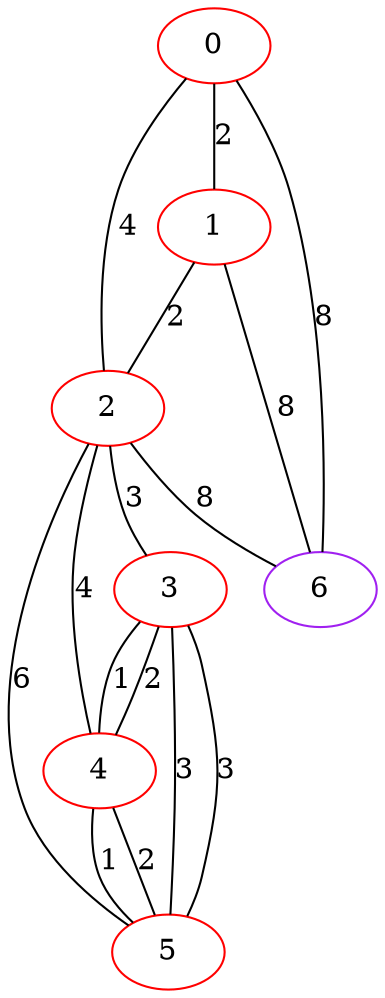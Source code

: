 graph "" {
0 [color=red, weight=1];
1 [color=red, weight=1];
2 [color=red, weight=1];
3 [color=red, weight=1];
4 [color=red, weight=1];
5 [color=red, weight=1];
6 [color=purple, weight=4];
0 -- 1  [key=0, label=2];
0 -- 2  [key=0, label=4];
0 -- 6  [key=0, label=8];
1 -- 2  [key=0, label=2];
1 -- 6  [key=0, label=8];
2 -- 3  [key=0, label=3];
2 -- 4  [key=0, label=4];
2 -- 5  [key=0, label=6];
2 -- 6  [key=0, label=8];
3 -- 4  [key=0, label=1];
3 -- 4  [key=1, label=2];
3 -- 5  [key=0, label=3];
3 -- 5  [key=1, label=3];
4 -- 5  [key=0, label=2];
4 -- 5  [key=1, label=1];
}
